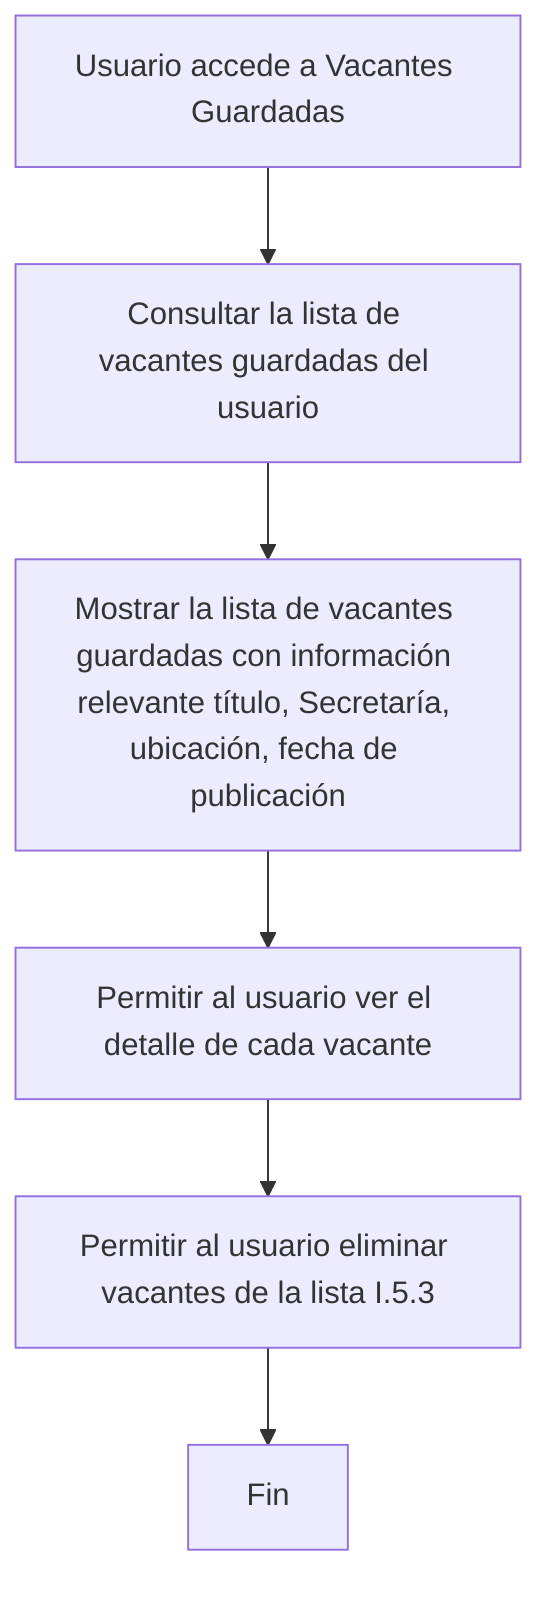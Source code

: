 graph TD
    A[Usuario accede a Vacantes Guardadas] --> B[Consultar la lista de vacantes guardadas del usuario];
    B --> C[Mostrar la lista de vacantes guardadas con información relevante título, Secretaría, ubicación, fecha de publicación];
    C --> D[Permitir al usuario ver el detalle de cada vacante];
    D --> E[Permitir al usuario eliminar vacantes de la lista I.5.3];
    E --> F[Fin];